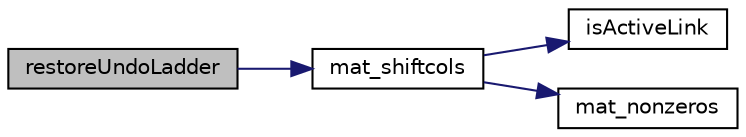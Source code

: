 digraph "restoreUndoLadder"
{
  edge [fontname="Helvetica",fontsize="10",labelfontname="Helvetica",labelfontsize="10"];
  node [fontname="Helvetica",fontsize="10",shape=record];
  rankdir="LR";
  Node3102 [label="restoreUndoLadder",height=0.2,width=0.4,color="black", fillcolor="grey75", style="filled", fontcolor="black"];
  Node3102 -> Node3103 [color="midnightblue",fontsize="10",style="solid",fontname="Helvetica"];
  Node3103 [label="mat_shiftcols",height=0.2,width=0.4,color="black", fillcolor="white", style="filled",URL="$dc/d9a/lp__matrix_8c.html#a4b382fbfc70092747f60017cdf62e1e6"];
  Node3103 -> Node3104 [color="midnightblue",fontsize="10",style="solid",fontname="Helvetica"];
  Node3104 [label="isActiveLink",height=0.2,width=0.4,color="black", fillcolor="white", style="filled",URL="$d9/d18/lp__utils_8c.html#a183f62e53061778d4fdb381e27d8cf4c"];
  Node3103 -> Node3105 [color="midnightblue",fontsize="10",style="solid",fontname="Helvetica"];
  Node3105 [label="mat_nonzeros",height=0.2,width=0.4,color="black", fillcolor="white", style="filled",URL="$dc/d9a/lp__matrix_8c.html#a9430c42ed7853fd8dd6463ed7165f243"];
}
